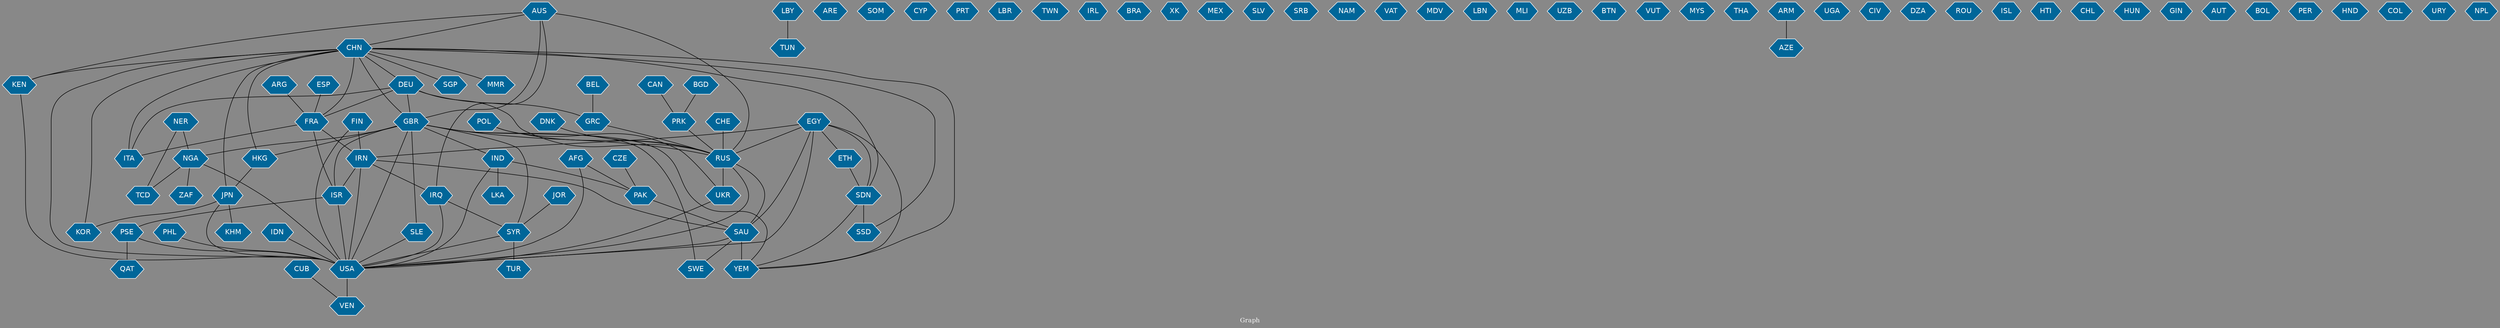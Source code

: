 // Countries together in item graph
graph {
	graph [bgcolor="#888888" fontcolor=white fontsize=12 label="Graph" outputorder=edgesfirst overlap=prism]
	node [color=white fillcolor="#006699" fontcolor=white fontname=Helvetica shape=hexagon style=filled]
	edge [arrowhead=open color=black fontcolor=white fontname=Courier fontsize=12]
		CHN [label=CHN]
		DEU [label=DEU]
		GRC [label=GRC]
		SDN [label=SDN]
		NGA [label=NGA]
		ISR [label=ISR]
		GBR [label=GBR]
		TUR [label=TUR]
		RUS [label=RUS]
		FRA [label=FRA]
		IND [label=IND]
		IRQ [label=IRQ]
		AUS [label=AUS]
		USA [label=USA]
		UKR [label=UKR]
		IRN [label=IRN]
		TUN [label=TUN]
		ARE [label=ARE]
		VEN [label=VEN]
		ARG [label=ARG]
		SOM [label=SOM]
		AFG [label=AFG]
		CAN [label=CAN]
		SWE [label=SWE]
		SAU [label=SAU]
		CYP [label=CYP]
		EGY [label=EGY]
		YEM [label=YEM]
		SYR [label=SYR]
		POL [label=POL]
		PRT [label=PRT]
		LBR [label=LBR]
		TWN [label=TWN]
		BGD [label=BGD]
		PRK [label=PRK]
		IRL [label=IRL]
		PSE [label=PSE]
		JPN [label=JPN]
		CHE [label=CHE]
		BRA [label=BRA]
		KHM [label=KHM]
		ESP [label=ESP]
		ITA [label=ITA]
		LKA [label=LKA]
		XK [label=XK]
		MEX [label=MEX]
		SLV [label=SLV]
		PHL [label=PHL]
		SGP [label=SGP]
		SRB [label=SRB]
		CUB [label=CUB]
		NAM [label=NAM]
		VAT [label=VAT]
		MDV [label=MDV]
		KOR [label=KOR]
		MMR [label=MMR]
		QAT [label=QAT]
		ETH [label=ETH]
		TCD [label=TCD]
		NER [label=NER]
		IDN [label=IDN]
		JOR [label=JOR]
		PAK [label=PAK]
		ZAF [label=ZAF]
		KEN [label=KEN]
		LBN [label=LBN]
		LBY [label=LBY]
		MLI [label=MLI]
		SLE [label=SLE]
		UZB [label=UZB]
		BTN [label=BTN]
		VUT [label=VUT]
		HKG [label=HKG]
		DNK [label=DNK]
		MYS [label=MYS]
		THA [label=THA]
		ARM [label=ARM]
		UGA [label=UGA]
		CIV [label=CIV]
		DZA [label=DZA]
		ROU [label=ROU]
		AZE [label=AZE]
		SSD [label=SSD]
		ISL [label=ISL]
		HTI [label=HTI]
		CHL [label=CHL]
		BEL [label=BEL]
		HUN [label=HUN]
		GIN [label=GIN]
		AUT [label=AUT]
		BOL [label=BOL]
		PER [label=PER]
		HND [label=HND]
		COL [label=COL]
		CZE [label=CZE]
		FIN [label=FIN]
		URY [label=URY]
		NPL [label=NPL]
			JPN -- KHM [weight=1]
			SYR -- TUR [weight=1]
			CHE -- RUS [weight=2]
			FRA -- IRN [weight=2]
			SDN -- YEM [weight=1]
			SAU -- YEM [weight=33]
			GBR -- YEM [weight=1]
			SAU -- SWE [weight=3]
			LBY -- TUN [weight=1]
			SLE -- USA [weight=2]
			BGD -- PRK [weight=1]
			JOR -- SYR [weight=2]
			DEU -- GBR [weight=3]
			IND -- PAK [weight=5]
			AFG -- USA [weight=3]
			HKG -- JPN [weight=3]
			BEL -- GRC [weight=1]
			CHN -- DEU [weight=2]
			IRN -- ISR [weight=34]
			SDN -- SSD [weight=5]
			ETH -- SDN [weight=1]
			CHN -- KEN [weight=1]
			CHN -- SDN [weight=1]
			FIN -- USA [weight=1]
			AUS -- KEN [weight=1]
			IDN -- USA [weight=1]
			NGA -- USA [weight=1]
			DEU -- RUS [weight=3]
			JPN -- USA [weight=6]
			CHN -- USA [weight=3]
			CHN -- GBR [weight=3]
			EGY -- YEM [weight=3]
			EGY -- ETH [weight=1]
			RUS -- SAU [weight=1]
			IND -- USA [weight=1]
			DEU -- ITA [weight=2]
			GBR -- HKG [weight=1]
			GBR -- ISR [weight=1]
			AUS -- IRQ [weight=2]
			GBR -- USA [weight=1]
			EGY -- USA [weight=1]
			GBR -- SLE [weight=1]
			GBR -- IND [weight=1]
			DNK -- RUS [weight=1]
			CHN -- JPN [weight=9]
			ARG -- FRA [weight=5]
			UKR -- USA [weight=1]
			PSE -- USA [weight=2]
			IRQ -- SYR [weight=3]
			CHN -- FRA [weight=2]
			ISR -- USA [weight=28]
			DEU -- GRC [weight=11]
			GBR -- RUS [weight=5]
			PSE -- QAT [weight=1]
			KEN -- USA [weight=1]
			GBR -- SYR [weight=2]
			AUS -- GBR [weight=1]
			GRC -- RUS [weight=1]
			DEU -- FRA [weight=2]
			ISR -- PSE [weight=30]
			PHL -- USA [weight=1]
			FIN -- IRN [weight=1]
			GBR -- NGA [weight=2]
			IRN -- IRQ [weight=4]
			ESP -- FRA [weight=1]
			CAN -- PRK [weight=1]
			GBR -- SWE [weight=1]
			IND -- LKA [weight=1]
			CHN -- MMR [weight=9]
			CHN -- ITA [weight=2]
			CHN -- SGP [weight=1]
			NGA -- ZAF [weight=3]
			EGY -- SDN [weight=1]
			CHN -- SSD [weight=1]
			RUS -- UKR [weight=12]
			EGY -- IRN [weight=2]
			IRN -- USA [weight=21]
			IRN -- SAU [weight=5]
			POL -- RUS [weight=2]
			CHN -- KOR [weight=5]
			NGA -- TCD [weight=3]
			ARM -- AZE [weight=1]
			CUB -- VEN [weight=1]
			SYR -- USA [weight=1]
			EGY -- SAU [weight=2]
			EGY -- RUS [weight=1]
			IRQ -- USA [weight=1]
			NER -- NGA [weight=2]
			JPN -- KOR [weight=3]
			AUS -- RUS [weight=1]
			RUS -- USA [weight=2]
			CZE -- PAK [weight=1]
			USA -- VEN [weight=6]
			PAK -- SAU [weight=1]
			FRA -- ITA [weight=2]
			POL -- UKR [weight=1]
			FRA -- ISR [weight=1]
			CHN -- YEM [weight=2]
			PRK -- RUS [weight=2]
			AUS -- CHN [weight=1]
			AFG -- PAK [weight=3]
			NER -- TCD [weight=3]
			CHN -- HKG [weight=1]
			SAU -- USA [weight=4]
}
